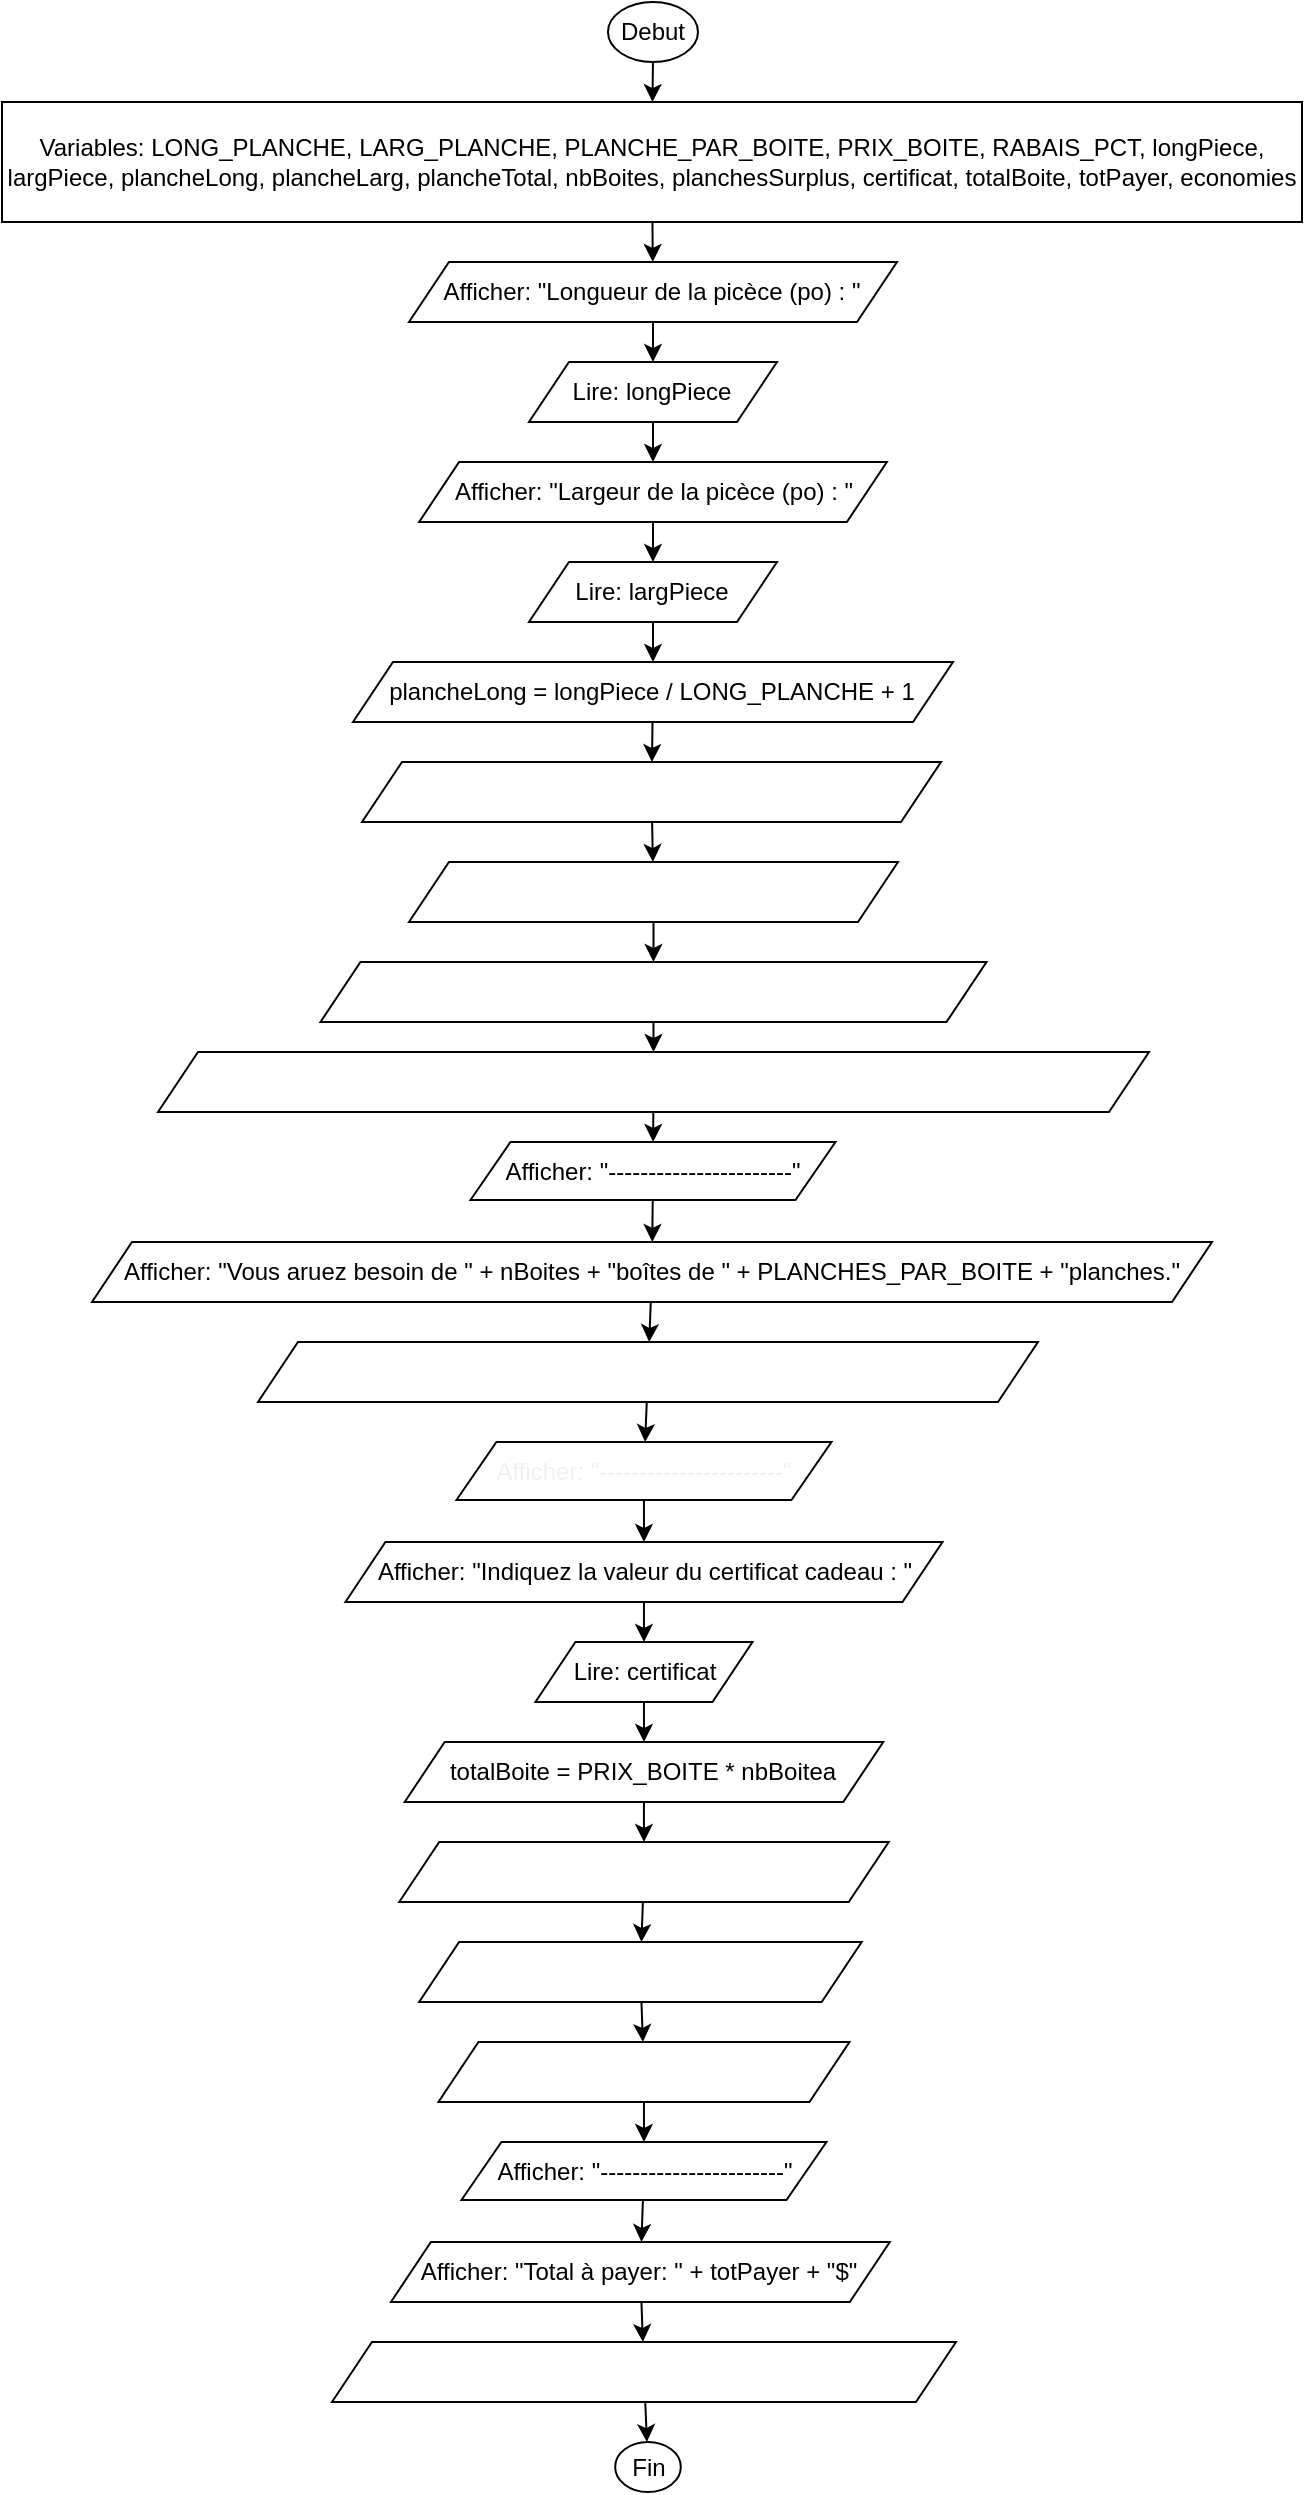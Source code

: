 <mxfile>
    <diagram id="ibbZ4fQip-GR5ZAijzuu" name="Page-1">
        <mxGraphModel dx="755" dy="467" grid="1" gridSize="10" guides="1" tooltips="1" connect="1" arrows="1" fold="1" page="1" pageScale="1" pageWidth="850" pageHeight="1100" math="0" shadow="0">
            <root>
                <mxCell id="0"/>
                <mxCell id="1" parent="0"/>
                <mxCell id="2" value="" style="edgeStyle=none;html=1;fontSize=12;" edge="1" parent="1" source="3" target="5">
                    <mxGeometry relative="1" as="geometry"/>
                </mxCell>
                <mxCell id="3" value="Debut" style="ellipse;whiteSpace=wrap;html=1;fontSize=12;" vertex="1" parent="1">
                    <mxGeometry x="402.99" y="10" width="45" height="30" as="geometry"/>
                </mxCell>
                <mxCell id="4" value="" style="edgeStyle=none;html=1;fontSize=12;" edge="1" parent="1" source="5" target="7">
                    <mxGeometry relative="1" as="geometry"/>
                </mxCell>
                <mxCell id="5" value="Variables: LONG_PLANCHE, LARG_PLANCHE, PLANCHE_PAR_BOITE, PRIX_BOITE, RABAIS_PCT, longPiece, largPiece, plancheLong, plancheLarg, plancheTotal, nbBoites, planchesSurplus, certificat, totalBoite, totPayer, economies" style="whiteSpace=wrap;html=1;fontSize=12;" vertex="1" parent="1">
                    <mxGeometry x="100" y="60" width="650" height="60" as="geometry"/>
                </mxCell>
                <mxCell id="6" value="" style="edgeStyle=none;html=1;fontSize=12;" edge="1" parent="1" source="7" target="11">
                    <mxGeometry relative="1" as="geometry"/>
                </mxCell>
                <mxCell id="7" value="Afficher: &quot;Longueur de la picèce (po) : &quot;" style="shape=parallelogram;perimeter=parallelogramPerimeter;whiteSpace=wrap;html=1;fixedSize=1;fontSize=12;" vertex="1" parent="1">
                    <mxGeometry x="303.49" y="140" width="244" height="30" as="geometry"/>
                </mxCell>
                <mxCell id="8" value="" style="edgeStyle=none;html=1;fontSize=12;" edge="1" parent="1" source="9" target="13">
                    <mxGeometry relative="1" as="geometry"/>
                </mxCell>
                <mxCell id="9" value="Afficher: &quot;Largeur de la picèce (po) : &quot;" style="shape=parallelogram;perimeter=parallelogramPerimeter;whiteSpace=wrap;html=1;fixedSize=1;fontSize=12;" vertex="1" parent="1">
                    <mxGeometry x="308.55" y="240" width="233.88" height="30" as="geometry"/>
                </mxCell>
                <mxCell id="10" value="" style="edgeStyle=none;html=1;fontSize=12;" edge="1" parent="1" source="11" target="9">
                    <mxGeometry relative="1" as="geometry"/>
                </mxCell>
                <mxCell id="11" value="Lire: longPiece" style="shape=parallelogram;perimeter=parallelogramPerimeter;whiteSpace=wrap;html=1;fixedSize=1;fontSize=12;" vertex="1" parent="1">
                    <mxGeometry x="363.49" y="190" width="124" height="30" as="geometry"/>
                </mxCell>
                <mxCell id="12" value="" style="edgeStyle=none;html=1;fontSize=12;" edge="1" parent="1" source="13" target="15">
                    <mxGeometry relative="1" as="geometry"/>
                </mxCell>
                <mxCell id="13" value="Lire: largPiece" style="shape=parallelogram;perimeter=parallelogramPerimeter;whiteSpace=wrap;html=1;fixedSize=1;fontSize=12;" vertex="1" parent="1">
                    <mxGeometry x="363.49" y="290" width="124" height="30" as="geometry"/>
                </mxCell>
                <mxCell id="14" value="" style="edgeStyle=none;html=1;fontColor=#FFFFFF;fontSize=12;" edge="1" parent="1" source="15" target="17">
                    <mxGeometry relative="1" as="geometry"/>
                </mxCell>
                <mxCell id="15" value="plancheLong = longPiece / LONG_PLANCHE + 1" style="shape=parallelogram;perimeter=parallelogramPerimeter;whiteSpace=wrap;html=1;fixedSize=1;fontSize=12;" vertex="1" parent="1">
                    <mxGeometry x="275.49" y="340" width="300" height="30" as="geometry"/>
                </mxCell>
                <mxCell id="16" value="" style="edgeStyle=none;html=1;fontColor=#FFFFFF;fontSize=12;" edge="1" parent="1" source="17" target="19">
                    <mxGeometry relative="1" as="geometry"/>
                </mxCell>
                <mxCell id="17" value="&lt;span id=&quot;docs-internal-guid-e5d86844-7fff-f38b-03a2-4452653fa133&quot; style=&quot;font-size: 12px;&quot;&gt;&lt;span style=&quot;font-size: 12px; font-family: Arial, sans-serif; background-color: transparent; font-variant-numeric: normal; font-variant-east-asian: normal; font-variant-alternates: normal; font-variant-position: normal; vertical-align: baseline;&quot;&gt;&lt;font color=&quot;#ffffff&quot; style=&quot;font-size: 12px;&quot;&gt;plancheLarg = largPiece / LARG_PLANCHE + 1&lt;br style=&quot;font-size: 12px;&quot;&gt;&lt;/font&gt;&lt;/span&gt;&lt;/span&gt;" style="shape=parallelogram;perimeter=parallelogramPerimeter;whiteSpace=wrap;html=1;fixedSize=1;fontSize=12;" vertex="1" parent="1">
                    <mxGeometry x="280" y="390" width="289.51" height="30" as="geometry"/>
                </mxCell>
                <mxCell id="18" value="" style="edgeStyle=none;html=1;fontColor=#FFFFFF;fontSize=12;" edge="1" parent="1" source="19" target="29">
                    <mxGeometry relative="1" as="geometry"/>
                </mxCell>
                <mxCell id="19" value="&lt;span id=&quot;docs-internal-guid-caa96368-7fff-7342-4fc6-b6c4ea03a520&quot; style=&quot;font-size: 12px;&quot;&gt;&lt;span style=&quot;font-size: 12px; font-family: Arial, sans-serif; background-color: transparent; font-variant-numeric: normal; font-variant-east-asian: normal; font-variant-alternates: normal; font-variant-position: normal; vertical-align: baseline;&quot;&gt;&lt;font color=&quot;#ffffff&quot; style=&quot;font-size: 12px;&quot;&gt;placheTotal = placheLonf * plancheLarg&lt;br style=&quot;font-size: 12px;&quot;&gt;&lt;/font&gt;&lt;/span&gt;&lt;/span&gt;" style="shape=parallelogram;perimeter=parallelogramPerimeter;whiteSpace=wrap;html=1;fixedSize=1;fontSize=12;" vertex="1" parent="1">
                    <mxGeometry x="303.49" y="440" width="244.51" height="30" as="geometry"/>
                </mxCell>
                <mxCell id="20" value="" style="edgeStyle=none;html=1;fontColor=#FFFFFF;fontSize=12;" edge="1" parent="1" source="21" target="31">
                    <mxGeometry relative="1" as="geometry"/>
                </mxCell>
                <mxCell id="21" value="&lt;span id=&quot;docs-internal-guid-435c9801-7fff-5e70-4bb6-e33fd6243f73&quot; style=&quot;font-size: 12px;&quot;&gt;&lt;p style=&quot;line-height: 1.8; margin-top: 0pt; margin-bottom: 0pt; font-size: 12px;&quot; dir=&quot;ltr&quot;&gt;&lt;span style=&quot;font-size: 12px; font-family: Arial, sans-serif; background-color: transparent; font-variant-numeric: normal; font-variant-east-asian: normal; font-variant-alternates: normal; font-variant-position: normal; vertical-align: baseline;&quot;&gt;&lt;font color=&quot;#ffffff&quot; style=&quot;font-size: 12px;&quot;&gt;Afficher: &quot;Vous aurez &quot; + plancheSurplus + &quot;planches de surplus.&quot;&lt;/font&gt;&lt;/span&gt;&lt;/p&gt;&lt;/span&gt;" style="shape=parallelogram;perimeter=parallelogramPerimeter;whiteSpace=wrap;html=1;fixedSize=1;fontSize=12;" vertex="1" parent="1">
                    <mxGeometry x="227.99" y="680" width="390" height="30" as="geometry"/>
                </mxCell>
                <mxCell id="22" value="" style="edgeStyle=none;html=1;fontColor=#FFFFFF;fontSize=12;" edge="1" parent="1" source="23" target="21">
                    <mxGeometry relative="1" as="geometry"/>
                </mxCell>
                <mxCell id="23" value="Afficher: &quot;Vous aruez besoin de &quot; + nBoites + &quot;boîtes de &quot; + PLANCHES_PAR_BOITE + &quot;planches.&quot;" style="shape=parallelogram;perimeter=parallelogramPerimeter;whiteSpace=wrap;html=1;fixedSize=1;fontSize=12;" vertex="1" parent="1">
                    <mxGeometry x="145" y="630" width="560" height="30" as="geometry"/>
                </mxCell>
                <mxCell id="24" value="" style="edgeStyle=none;html=1;fontColor=#FFFFFF;fontSize=12;" edge="1" parent="1" source="25" target="23">
                    <mxGeometry relative="1" as="geometry"/>
                </mxCell>
                <mxCell id="25" value="&lt;span id=&quot;docs-internal-guid-a9227a6b-7fff-0639-eec1-a4b4ba292b75&quot; style=&quot;font-size: 12px;&quot;&gt;&lt;p style=&quot;line-height: 1.8; margin-top: 0pt; margin-bottom: 0pt; font-size: 12px;&quot; dir=&quot;ltr&quot;&gt;Afficher: &quot;-----------------------&quot;&lt;br style=&quot;font-size: 12px;&quot;&gt;&lt;/p&gt;&lt;/span&gt;" style="shape=parallelogram;perimeter=parallelogramPerimeter;whiteSpace=wrap;html=1;fixedSize=1;fontSize=12;" vertex="1" parent="1">
                    <mxGeometry x="334.24" y="580" width="182.5" height="29" as="geometry"/>
                </mxCell>
                <mxCell id="26" value="" style="edgeStyle=none;html=1;fontColor=#FFFFFF;fontSize=12;" edge="1" parent="1" source="27" target="25">
                    <mxGeometry relative="1" as="geometry"/>
                </mxCell>
                <mxCell id="27" value="&lt;span id=&quot;docs-internal-guid-c102b2f5-7fff-c55a-5f6b-7d5692e8663a&quot; style=&quot;font-size: 12px;&quot;&gt;&lt;p style=&quot;line-height: 1.8; margin-top: 0pt; margin-bottom: 0pt; font-size: 12px;&quot; dir=&quot;ltr&quot;&gt;&lt;span style=&quot;font-size: 12px; font-family: Arial, sans-serif; background-color: transparent; font-variant-numeric: normal; font-variant-east-asian: normal; font-variant-alternates: normal; font-variant-position: normal; vertical-align: baseline;&quot;&gt;&lt;font color=&quot;#ffffff&quot; style=&quot;font-size: 12px;&quot;&gt;plancheSurplus = PLANCHES_PAR_BOITE - planceTotal % PLANCHES_PAR_BOITE&lt;/font&gt;&lt;/span&gt;&lt;/p&gt;&lt;/span&gt;" style="shape=parallelogram;perimeter=parallelogramPerimeter;whiteSpace=wrap;html=1;fixedSize=1;fontSize=12;" vertex="1" parent="1">
                    <mxGeometry x="178" y="535" width="495.49" height="30" as="geometry"/>
                </mxCell>
                <mxCell id="28" value="" style="edgeStyle=none;html=1;fontColor=#FFFFFF;fontSize=12;" edge="1" parent="1" source="29" target="27">
                    <mxGeometry relative="1" as="geometry"/>
                </mxCell>
                <mxCell id="29" value="&lt;span id=&quot;docs-internal-guid-6f63be68-7fff-d350-7b39-4f58957950a7&quot; style=&quot;font-size: 12px;&quot;&gt;&lt;p style=&quot;line-height: 1.8; margin-top: 0pt; margin-bottom: 0pt; font-size: 12px;&quot; dir=&quot;ltr&quot;&gt;&lt;span style=&quot;font-size: 12px; font-family: Arial, sans-serif; background-color: transparent; font-variant-numeric: normal; font-variant-east-asian: normal; font-variant-alternates: normal; font-variant-position: normal; vertical-align: baseline;&quot;&gt;&lt;font color=&quot;#ffffff&quot; style=&quot;font-size: 12px;&quot;&gt;nbBoites = plancheTotal / PLANCHES_PAR_BOITE + 1&lt;br style=&quot;font-size: 12px;&quot;&gt;&lt;/font&gt;&lt;/span&gt;&lt;/p&gt;&lt;/span&gt;" style="shape=parallelogram;perimeter=parallelogramPerimeter;whiteSpace=wrap;html=1;fixedSize=1;fontSize=12;" vertex="1" parent="1">
                    <mxGeometry x="259.24" y="490" width="333" height="30" as="geometry"/>
                </mxCell>
                <mxCell id="68" style="edgeStyle=none;html=1;entryX=0.5;entryY=0;entryDx=0;entryDy=0;fontSize=12;" edge="1" parent="1" source="31" target="38">
                    <mxGeometry relative="1" as="geometry"/>
                </mxCell>
                <mxCell id="31" value="&lt;span id=&quot;docs-internal-guid-435c9801-7fff-5e70-4bb6-e33fd6243f73&quot; style=&quot;font-size: 12px;&quot;&gt;&lt;font color=&quot;#ffffff&quot; style=&quot;font-size: 12px;&quot;&gt;&lt;p style=&quot;line-height: 1.8; margin-top: 0pt; margin-bottom: 0pt; font-size: 12px;&quot; dir=&quot;ltr&quot;&gt;&lt;span id=&quot;docs-internal-guid-223eb2c5-7fff-f847-755d-e48ce1d38f35&quot; style=&quot;font-size: 12px;&quot;&gt;&lt;/span&gt;&lt;/p&gt;&lt;p style=&quot;line-height: 1.8; margin-top: 0pt; margin-bottom: 0pt; font-size: 12px;&quot; dir=&quot;ltr&quot;&gt;&lt;span style=&quot;color: rgb(240, 240, 240); font-size: 12px;&quot;&gt;Afficher: &quot;-----------------------&quot;&lt;/span&gt;&lt;br style=&quot;font-size: 12px;&quot;&gt;&lt;/p&gt;&lt;/font&gt;&lt;/span&gt;" style="shape=parallelogram;perimeter=parallelogramPerimeter;whiteSpace=wrap;html=1;fixedSize=1;fontSize=12;" vertex="1" parent="1">
                    <mxGeometry x="327.23" y="730" width="187.5" height="29" as="geometry"/>
                </mxCell>
                <mxCell id="37" value="" style="edgeStyle=none;html=1;fontSize=12;" edge="1" parent="1" source="38" target="42">
                    <mxGeometry relative="1" as="geometry"/>
                </mxCell>
                <mxCell id="38" value="Afficher: &quot;Indiquez la valeur du certificat cadeau : &quot;" style="shape=parallelogram;perimeter=parallelogramPerimeter;whiteSpace=wrap;html=1;fixedSize=1;fontSize=12;" vertex="1" parent="1">
                    <mxGeometry x="271.72" y="780" width="298.52" height="30" as="geometry"/>
                </mxCell>
                <mxCell id="69" style="edgeStyle=none;html=1;fontSize=12;" edge="1" parent="1" source="42" target="46">
                    <mxGeometry relative="1" as="geometry"/>
                </mxCell>
                <mxCell id="42" value="Lire: certificat" style="shape=parallelogram;perimeter=parallelogramPerimeter;whiteSpace=wrap;html=1;fixedSize=1;fontSize=12;" vertex="1" parent="1">
                    <mxGeometry x="366.72" y="830" width="108.52" height="30" as="geometry"/>
                </mxCell>
                <mxCell id="45" value="" style="edgeStyle=none;html=1;fontColor=#FFFFFF;fontSize=12;" edge="1" parent="1" source="46" target="48">
                    <mxGeometry relative="1" as="geometry"/>
                </mxCell>
                <mxCell id="46" value="totalBoite = PRIX_BOITE * nbBoitea" style="shape=parallelogram;perimeter=parallelogramPerimeter;whiteSpace=wrap;html=1;fixedSize=1;fontSize=12;" vertex="1" parent="1">
                    <mxGeometry x="301.35" y="880" width="239.27" height="30" as="geometry"/>
                </mxCell>
                <mxCell id="47" value="" style="edgeStyle=none;html=1;fontColor=#FFFFFF;fontSize=12;" edge="1" parent="1" source="48" target="50">
                    <mxGeometry relative="1" as="geometry"/>
                </mxCell>
                <mxCell id="48" value="&lt;span id=&quot;docs-internal-guid-e5d86844-7fff-f38b-03a2-4452653fa133&quot; style=&quot;font-size: 12px;&quot;&gt;&lt;span style=&quot;font-size: 12px; font-family: Arial, sans-serif; background-color: transparent; font-variant-numeric: normal; font-variant-east-asian: normal; font-variant-alternates: normal; font-variant-position: normal; vertical-align: baseline;&quot;&gt;&lt;font color=&quot;#ffffff&quot; style=&quot;font-size: 12px;&quot;&gt;economies = totalBoite * RABAIS_PCT&lt;br style=&quot;font-size: 12px;&quot;&gt;&lt;/font&gt;&lt;/span&gt;&lt;/span&gt;" style="shape=parallelogram;perimeter=parallelogramPerimeter;whiteSpace=wrap;html=1;fixedSize=1;fontSize=12;" vertex="1" parent="1">
                    <mxGeometry x="298.6" y="930" width="244.76" height="30" as="geometry"/>
                </mxCell>
                <mxCell id="49" value="" style="edgeStyle=none;html=1;fontColor=#FFFFFF;fontSize=12;" edge="1" parent="1" source="50" target="60">
                    <mxGeometry relative="1" as="geometry"/>
                </mxCell>
                <mxCell id="50" value="&lt;span id=&quot;docs-internal-guid-caa96368-7fff-7342-4fc6-b6c4ea03a520&quot; style=&quot;font-size: 12px;&quot;&gt;&lt;span style=&quot;font-size: 12px; font-family: Arial, sans-serif; background-color: transparent; font-variant-numeric: normal; font-variant-east-asian: normal; font-variant-alternates: normal; font-variant-position: normal; vertical-align: baseline;&quot;&gt;&lt;font color=&quot;#ffffff&quot; style=&quot;font-size: 12px;&quot;&gt;totalBoite = totalBoite - economies&lt;br style=&quot;font-size: 12px;&quot;&gt;&lt;/font&gt;&lt;/span&gt;&lt;/span&gt;" style="shape=parallelogram;perimeter=parallelogramPerimeter;whiteSpace=wrap;html=1;fixedSize=1;fontSize=12;" vertex="1" parent="1">
                    <mxGeometry x="308.55" y="980" width="221.27" height="30" as="geometry"/>
                </mxCell>
                <mxCell id="72" value="" style="edgeStyle=none;html=1;fontSize=12;" edge="1" parent="1" source="52" target="71">
                    <mxGeometry relative="1" as="geometry"/>
                </mxCell>
                <mxCell id="52" value="&lt;span id=&quot;docs-internal-guid-435c9801-7fff-5e70-4bb6-e33fd6243f73&quot; style=&quot;font-size: 12px;&quot;&gt;&lt;p style=&quot;line-height: 1.8; margin-top: 0pt; margin-bottom: 0pt; font-size: 12px;&quot; dir=&quot;ltr&quot;&gt;&lt;span style=&quot;font-size: 12px; font-family: Arial, sans-serif; background-color: transparent; font-variant-numeric: normal; font-variant-east-asian: normal; font-variant-alternates: normal; font-variant-position: normal; vertical-align: baseline;&quot;&gt;&lt;font color=&quot;#ffffff&quot; style=&quot;font-size: 12px;&quot;&gt;Afficher: &quot;Economies réalisées : &quot; + economies + &quot;$&quot;&lt;/font&gt;&lt;/span&gt;&lt;/p&gt;&lt;/span&gt;" style="shape=parallelogram;perimeter=parallelogramPerimeter;whiteSpace=wrap;html=1;fixedSize=1;fontSize=12;" vertex="1" parent="1">
                    <mxGeometry x="264.98" y="1180" width="312.01" height="30" as="geometry"/>
                </mxCell>
                <mxCell id="53" value="" style="edgeStyle=none;html=1;fontColor=#FFFFFF;fontSize=12;" edge="1" parent="1" source="54" target="52">
                    <mxGeometry relative="1" as="geometry"/>
                </mxCell>
                <mxCell id="54" value="Afficher: &quot;Total à payer: &quot; + totPayer + &quot;$&quot;" style="shape=parallelogram;perimeter=parallelogramPerimeter;whiteSpace=wrap;html=1;fixedSize=1;fontSize=12;" vertex="1" parent="1">
                    <mxGeometry x="294.47" y="1130" width="249.43" height="30" as="geometry"/>
                </mxCell>
                <mxCell id="55" value="" style="edgeStyle=none;html=1;fontColor=#FFFFFF;fontSize=12;" edge="1" parent="1" source="56" target="54">
                    <mxGeometry relative="1" as="geometry"/>
                </mxCell>
                <mxCell id="56" value="&lt;span id=&quot;docs-internal-guid-a9227a6b-7fff-0639-eec1-a4b4ba292b75&quot; style=&quot;font-size: 12px;&quot;&gt;&lt;p style=&quot;line-height: 1.8; margin-top: 0pt; margin-bottom: 0pt; font-size: 12px;&quot; dir=&quot;ltr&quot;&gt;Afficher: &quot;-----------------------&quot;&lt;br style=&quot;font-size: 12px;&quot;&gt;&lt;/p&gt;&lt;/span&gt;" style="shape=parallelogram;perimeter=parallelogramPerimeter;whiteSpace=wrap;html=1;fixedSize=1;fontSize=12;" vertex="1" parent="1">
                    <mxGeometry x="329.73" y="1080" width="182.5" height="29" as="geometry"/>
                </mxCell>
                <mxCell id="70" style="edgeStyle=none;html=1;entryX=0.5;entryY=0;entryDx=0;entryDy=0;fontSize=12;" edge="1" parent="1" source="60" target="56">
                    <mxGeometry relative="1" as="geometry"/>
                </mxCell>
                <mxCell id="60" value="&lt;span id=&quot;docs-internal-guid-6f63be68-7fff-d350-7b39-4f58957950a7&quot; style=&quot;font-size: 12px;&quot;&gt;&lt;p style=&quot;line-height: 1.8; margin-top: 0pt; margin-bottom: 0pt; font-size: 12px;&quot; dir=&quot;ltr&quot;&gt;&lt;span style=&quot;font-size: 12px; font-family: Arial, sans-serif; background-color: transparent; font-variant-numeric: normal; font-variant-east-asian: normal; font-variant-alternates: normal; font-variant-position: normal; vertical-align: baseline;&quot;&gt;&lt;font color=&quot;#ffffff&quot; style=&quot;font-size: 12px;&quot;&gt;totPayer = totalBoite - certificat&lt;br style=&quot;font-size: 12px;&quot;&gt;&lt;/font&gt;&lt;/span&gt;&lt;/p&gt;&lt;/span&gt;" style="shape=parallelogram;perimeter=parallelogramPerimeter;whiteSpace=wrap;html=1;fixedSize=1;fontSize=12;" vertex="1" parent="1">
                    <mxGeometry x="318.22" y="1030" width="205.52" height="30" as="geometry"/>
                </mxCell>
                <mxCell id="71" value="Fin" style="ellipse;whiteSpace=wrap;html=1;fontSize=12;" vertex="1" parent="1">
                    <mxGeometry x="406.58" y="1230" width="32.83" height="25" as="geometry"/>
                </mxCell>
            </root>
        </mxGraphModel>
    </diagram>
</mxfile>